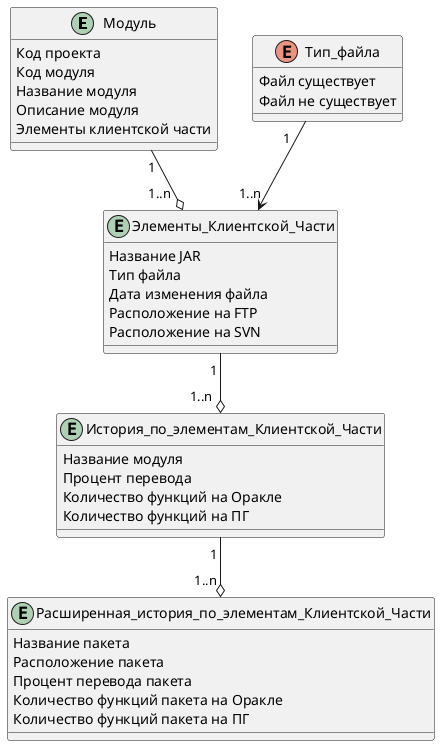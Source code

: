 @startuml
'https://plantuml.com/class-diagram


Entity Модуль{
Код проекта
Код модуля
Название модуля
Описание модуля
Элементы клиентской части
}

Entity История_по_элементам_Клиентской_Части{
Название модуля
Процент перевода
Количество функций на Оракле
Количество функций на ПГ
}

Entity Расширенная_история_по_элементам_Клиентской_Части{
Название пакета
Расположение пакета
Процент перевода пакета
Количество функций пакета на Оракле
Количество функций пакета на ПГ
}

Entity Элементы_Клиентской_Части{
Название JAR
Тип файла
Дата изменения файла
Расположение на FTP
Расположение на SVN
}
enum Тип_файла{
Файл существует
Файл не существует
}

Тип_файла "1   " --> "1..n" Элементы_Клиентской_Части
Модуль "1" --o "1..n  " Элементы_Клиентской_Части
Элементы_Клиентской_Части "1 " --o "1..n  " История_по_элементам_Клиентской_Части
История_по_элементам_Клиентской_Части "1 " --o "1..n " Расширенная_история_по_элементам_Клиентской_Части
@enduml